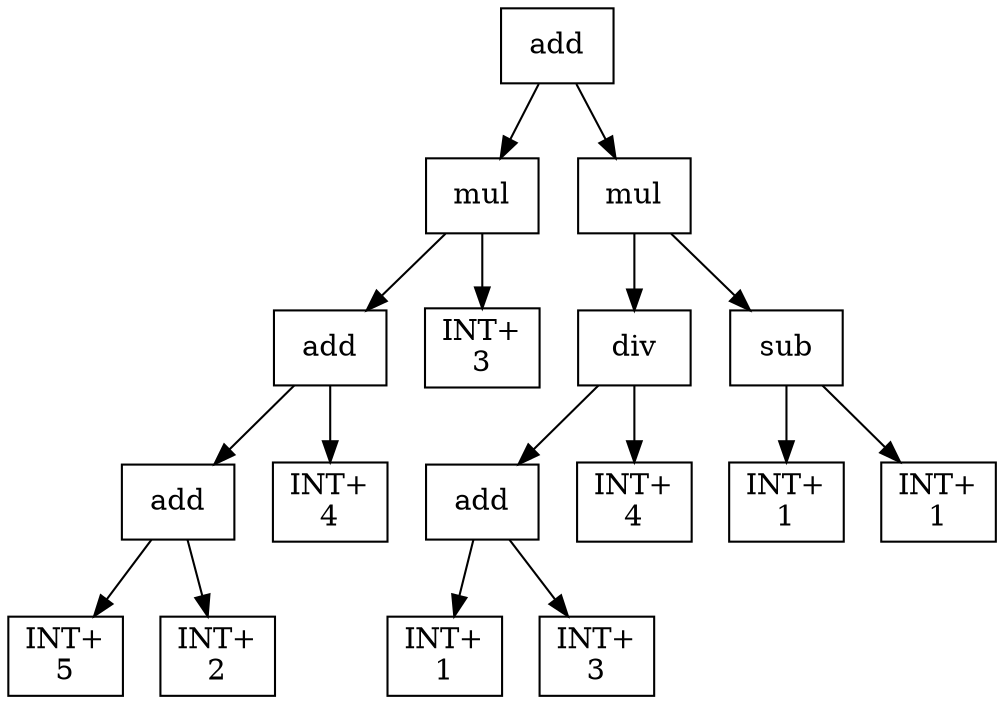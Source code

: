 digraph expr {
  node [shape=box];
  n1 [label="add"];
  n2 [label="mul"];
  n3 [label="add"];
  n4 [label="add"];
  n5 [label="INT+\n5"];
  n6 [label="INT+\n2"];
  n4 -> n5;
  n4 -> n6;
  n7 [label="INT+\n4"];
  n3 -> n4;
  n3 -> n7;
  n8 [label="INT+\n3"];
  n2 -> n3;
  n2 -> n8;
  n9 [label="mul"];
  n10 [label="div"];
  n11 [label="add"];
  n12 [label="INT+\n1"];
  n13 [label="INT+\n3"];
  n11 -> n12;
  n11 -> n13;
  n14 [label="INT+\n4"];
  n10 -> n11;
  n10 -> n14;
  n15 [label="sub"];
  n16 [label="INT+\n1"];
  n17 [label="INT+\n1"];
  n15 -> n16;
  n15 -> n17;
  n9 -> n10;
  n9 -> n15;
  n1 -> n2;
  n1 -> n9;
}